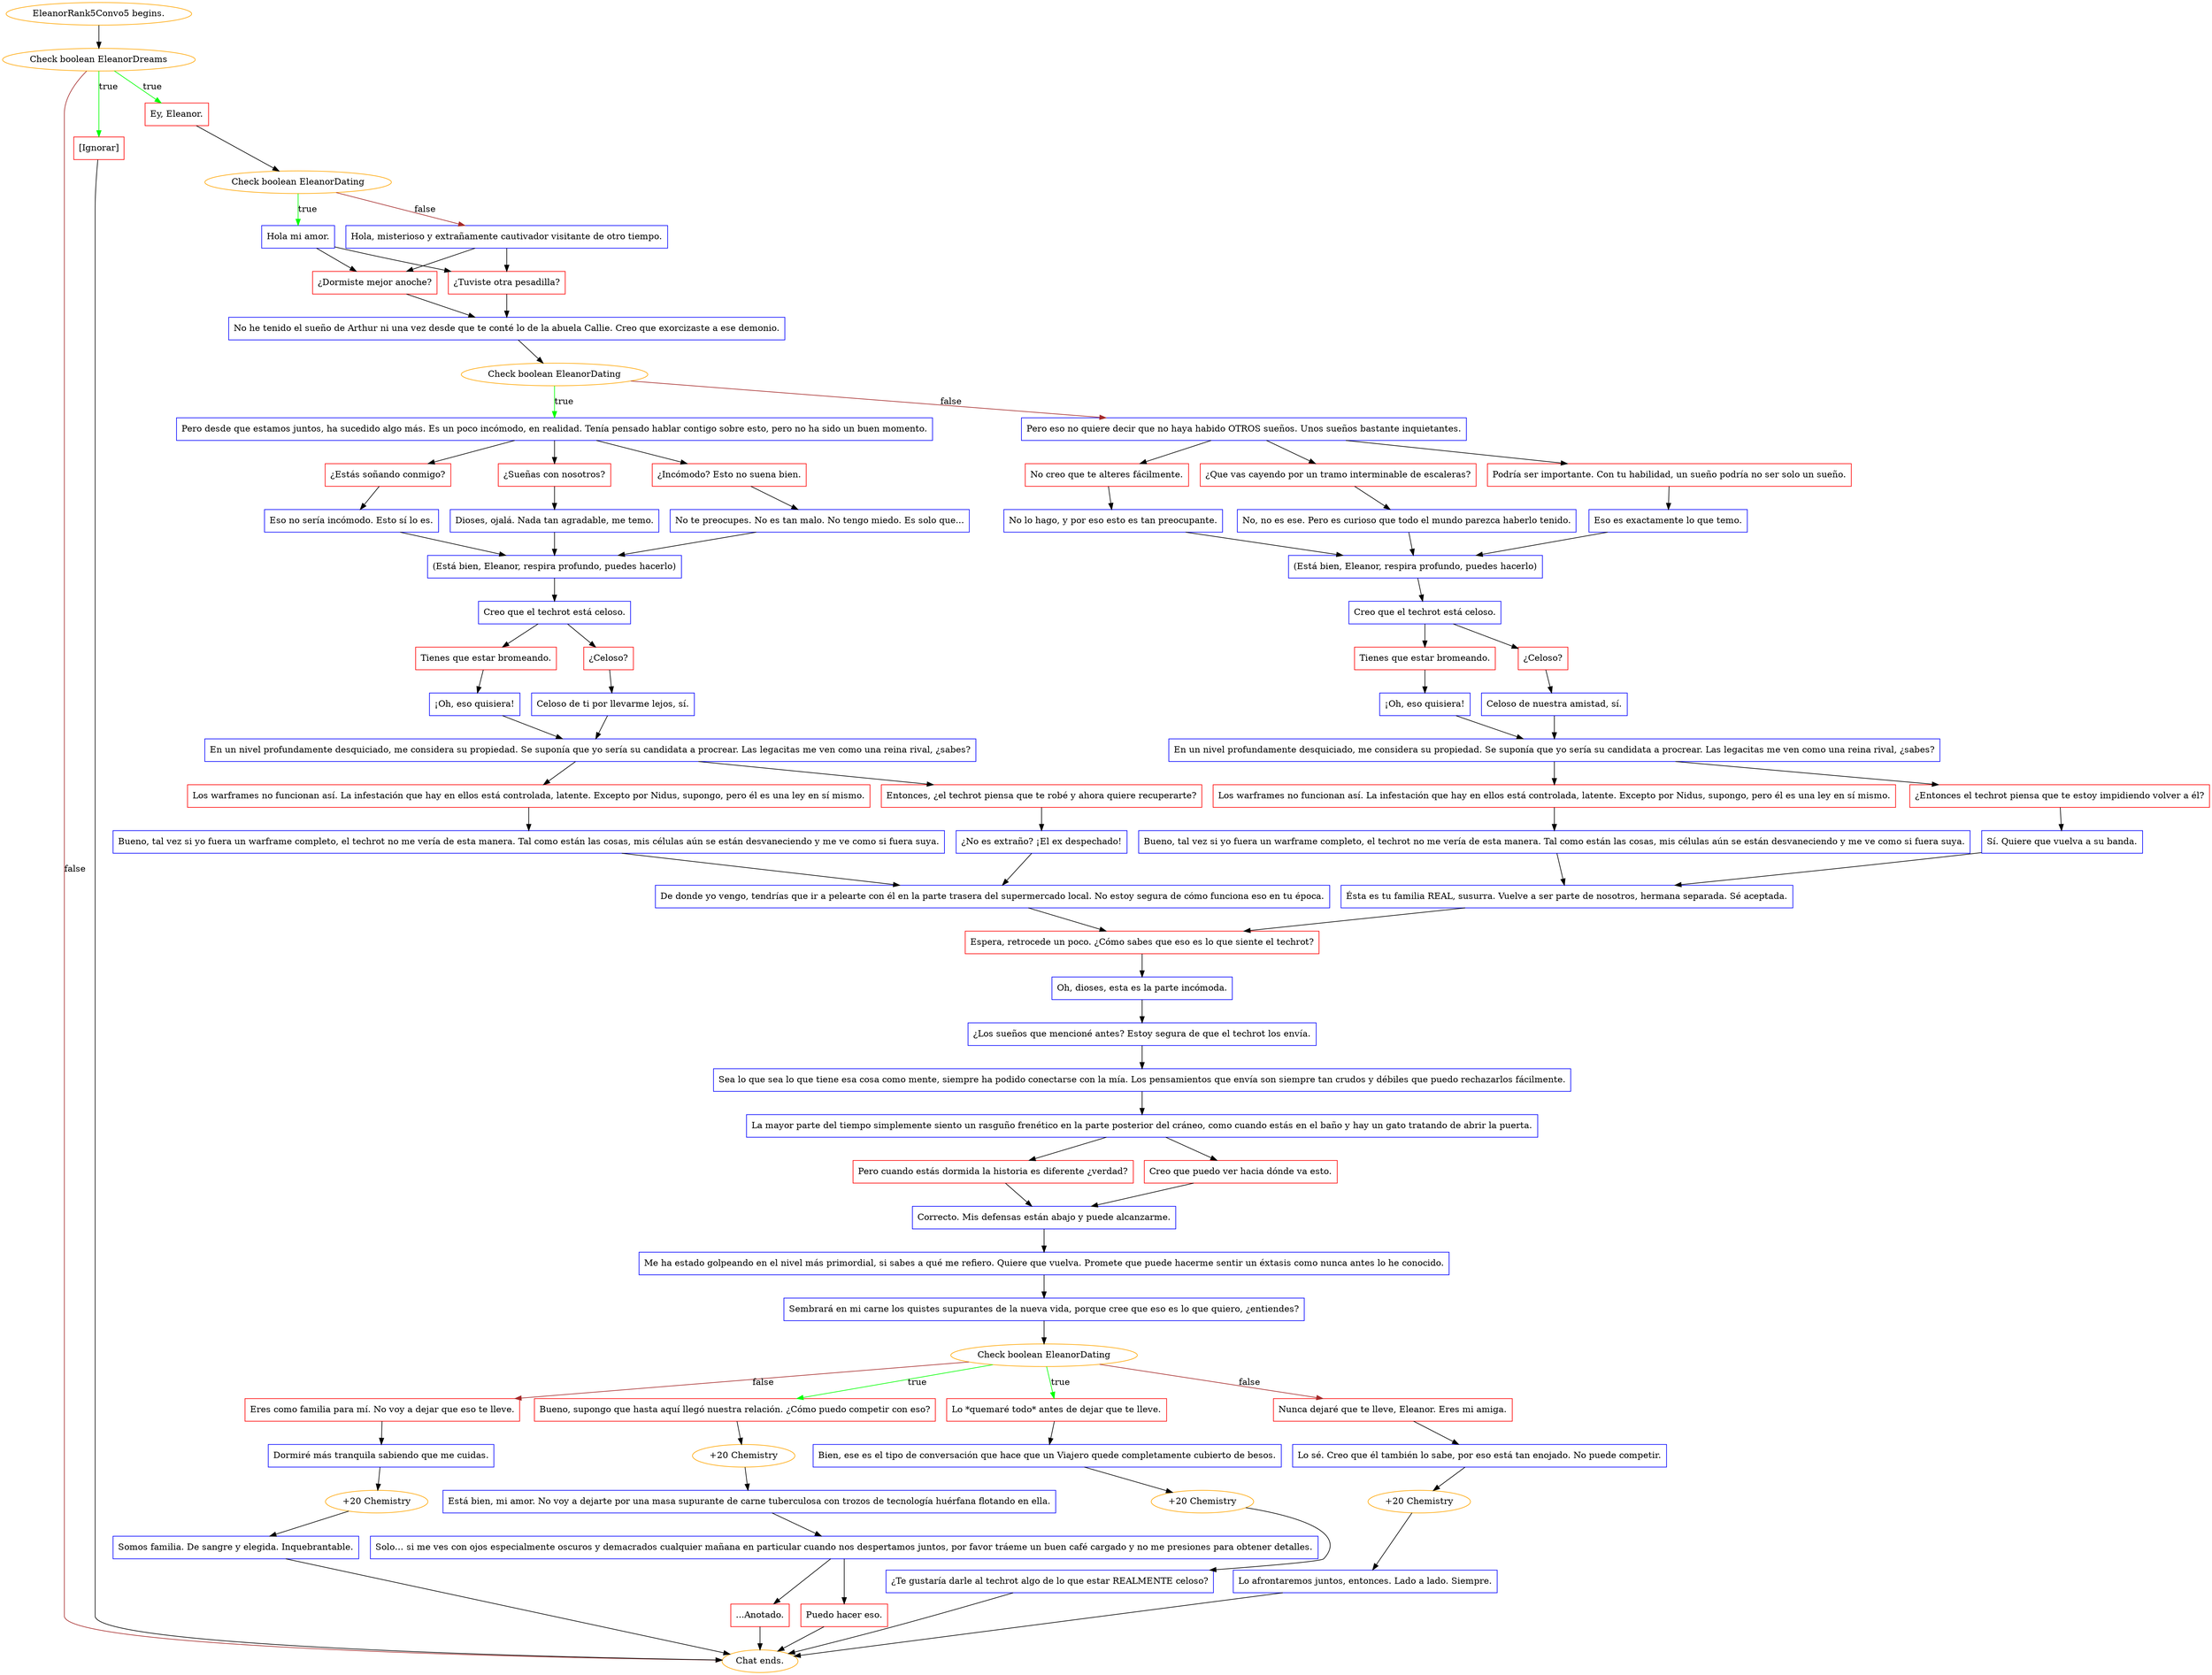 digraph {
	"EleanorRank5Convo5 begins." [color=orange];
		"EleanorRank5Convo5 begins." -> j3707553055;
	j3707553055 [label="Check boolean EleanorDreams",color=orange];
		j3707553055 -> j3445484418 [label=true,color=green];
		j3707553055 -> j984287941 [label=true,color=green];
		j3707553055 -> "Chat ends." [label=false,color=brown];
	j3445484418 [label="Ey, Eleanor.",shape=box,color=red];
		j3445484418 -> j2963047803;
	j984287941 [label="[Ignorar]",shape=box,color=red];
		j984287941 -> "Chat ends.";
	"Chat ends." [color=orange];
	j2963047803 [label="Check boolean EleanorDating",color=orange];
		j2963047803 -> j3694420874 [label=true,color=green];
		j2963047803 -> j757407256 [label=false,color=brown];
	j3694420874 [label="Hola mi amor.",shape=box,color=blue];
		j3694420874 -> j2279974856;
		j3694420874 -> j3390564185;
	j757407256 [label="Hola, misterioso y extrañamente cautivador visitante de otro tiempo.",shape=box,color=blue];
		j757407256 -> j2279974856;
		j757407256 -> j3390564185;
	j2279974856 [label="¿Dormiste mejor anoche?",shape=box,color=red];
		j2279974856 -> j2756022613;
	j3390564185 [label="¿Tuviste otra pesadilla?",shape=box,color=red];
		j3390564185 -> j2756022613;
	j2756022613 [label="No he tenido el sueño de Arthur ni una vez desde que te conté lo de la abuela Callie. Creo que exorcizaste a ese demonio.",shape=box,color=blue];
		j2756022613 -> j2437281582;
	j2437281582 [label="Check boolean EleanorDating",color=orange];
		j2437281582 -> j3751421018 [label=true,color=green];
		j2437281582 -> j1027105180 [label=false,color=brown];
	j3751421018 [label="Pero desde que estamos juntos, ha sucedido algo más. Es un poco incómodo, en realidad. Tenía pensado hablar contigo sobre esto, pero no ha sido un buen momento.",shape=box,color=blue];
		j3751421018 -> j3225089730;
		j3751421018 -> j2249034552;
		j3751421018 -> j836732057;
	j1027105180 [label="Pero eso no quiere decir que no haya habido OTROS sueños. Unos sueños bastante inquietantes.",shape=box,color=blue];
		j1027105180 -> j633104059;
		j1027105180 -> j904023442;
		j1027105180 -> j3132167316;
	j3225089730 [label="¿Estás soñando conmigo?",shape=box,color=red];
		j3225089730 -> j766440299;
	j2249034552 [label="¿Sueñas con nosotros?",shape=box,color=red];
		j2249034552 -> j2258535852;
	j836732057 [label="¿Incómodo? Esto no suena bien.",shape=box,color=red];
		j836732057 -> j2710482382;
	j633104059 [label="No creo que te alteres fácilmente.",shape=box,color=red];
		j633104059 -> j2704195022;
	j904023442 [label="¿Que vas cayendo por un tramo interminable de escaleras?",shape=box,color=red];
		j904023442 -> j2597041505;
	j3132167316 [label="Podría ser importante. Con tu habilidad, un sueño podría no ser solo un sueño.",shape=box,color=red];
		j3132167316 -> j2106270561;
	j766440299 [label="Eso no sería incómodo. Esto sí lo es.",shape=box,color=blue];
		j766440299 -> j754232035;
	j2258535852 [label="Dioses, ojalá. Nada tan agradable, me temo.",shape=box,color=blue];
		j2258535852 -> j754232035;
	j2710482382 [label="No te preocupes. No es tan malo. No tengo miedo. Es solo que...",shape=box,color=blue];
		j2710482382 -> j754232035;
	j2704195022 [label="No lo hago, y por eso esto es tan preocupante.",shape=box,color=blue];
		j2704195022 -> j746033713;
	j2597041505 [label="No, no es ese. Pero es curioso que todo el mundo parezca haberlo tenido.",shape=box,color=blue];
		j2597041505 -> j746033713;
	j2106270561 [label="Eso es exactamente lo que temo.",shape=box,color=blue];
		j2106270561 -> j746033713;
	j754232035 [label="(Está bien, Eleanor, respira profundo, puedes hacerlo)",shape=box,color=blue];
		j754232035 -> j2159351298;
	j746033713 [label="(Está bien, Eleanor, respira profundo, puedes hacerlo)",shape=box,color=blue];
		j746033713 -> j3492604239;
	j2159351298 [label="Creo que el techrot está celoso.",shape=box,color=blue];
		j2159351298 -> j2663628439;
		j2159351298 -> j2925073710;
	j3492604239 [label="Creo que el techrot está celoso.",shape=box,color=blue];
		j3492604239 -> j3006228334;
		j3492604239 -> j1268807554;
	j2663628439 [label="Tienes que estar bromeando.",shape=box,color=red];
		j2663628439 -> j1579462155;
	j2925073710 [label="¿Celoso?",shape=box,color=red];
		j2925073710 -> j3171179631;
	j3006228334 [label="Tienes que estar bromeando.",shape=box,color=red];
		j3006228334 -> j3159812746;
	j1268807554 [label="¿Celoso?",shape=box,color=red];
		j1268807554 -> j1694808885;
	j1579462155 [label="¡Oh, eso quisiera!",shape=box,color=blue];
		j1579462155 -> j1501565300;
	j3171179631 [label="Celoso de ti por llevarme lejos, sí.",shape=box,color=blue];
		j3171179631 -> j1501565300;
	j3159812746 [label="¡Oh, eso quisiera!",shape=box,color=blue];
		j3159812746 -> j1957134600;
	j1694808885 [label="Celoso de nuestra amistad, sí.",shape=box,color=blue];
		j1694808885 -> j1957134600;
	j1501565300 [label="En un nivel profundamente desquiciado, me considera su propiedad. Se suponía que yo sería su candidata a procrear. Las legacitas me ven como una reina rival, ¿sabes?",shape=box,color=blue];
		j1501565300 -> j3375913915;
		j1501565300 -> j614278866;
	j1957134600 [label="En un nivel profundamente desquiciado, me considera su propiedad. Se suponía que yo sería su candidata a procrear. Las legacitas me ven como una reina rival, ¿sabes?",shape=box,color=blue];
		j1957134600 -> j3706304319;
		j1957134600 -> j2517925488;
	j3375913915 [label="Los warframes no funcionan así. La infestación que hay en ellos está controlada, latente. Excepto por Nidus, supongo, pero él es una ley en sí mismo.",shape=box,color=red];
		j3375913915 -> j3275759072;
	j614278866 [label="Entonces, ¿el techrot piensa que te robé y ahora quiere recuperarte?",shape=box,color=red];
		j614278866 -> j134388842;
	j3706304319 [label="Los warframes no funcionan así. La infestación que hay en ellos está controlada, latente. Excepto por Nidus, supongo, pero él es una ley en sí mismo.",shape=box,color=red];
		j3706304319 -> j3432473333;
	j2517925488 [label="¿Entonces el techrot piensa que te estoy impidiendo volver a él?",shape=box,color=red];
		j2517925488 -> j3017273605;
	j3275759072 [label="Bueno, tal vez si yo fuera un warframe completo, el techrot no me vería de esta manera. Tal como están las cosas, mis células aún se están desvaneciendo y me ve como si fuera suya.",shape=box,color=blue];
		j3275759072 -> j894898561;
	j134388842 [label="¿No es extraño? ¡El ex despechado!",shape=box,color=blue];
		j134388842 -> j894898561;
	j3432473333 [label="Bueno, tal vez si yo fuera un warframe completo, el techrot no me vería de esta manera. Tal como están las cosas, mis células aún se están desvaneciendo y me ve como si fuera suya.",shape=box,color=blue];
		j3432473333 -> j2474607375;
	j3017273605 [label="Sí. Quiere que vuelva a su banda.",shape=box,color=blue];
		j3017273605 -> j2474607375;
	j894898561 [label="De donde yo vengo, tendrías que ir a pelearte con él en la parte trasera del supermercado local. No estoy segura de cómo funciona eso en tu época.",shape=box,color=blue];
		j894898561 -> j3162091421;
	j2474607375 [label="Ésta es tu familia REAL, susurra. Vuelve a ser parte de nosotros, hermana separada. Sé aceptada.",shape=box,color=blue];
		j2474607375 -> j3162091421;
	j3162091421 [label="Espera, retrocede un poco. ¿Cómo sabes que eso es lo que siente el techrot?",shape=box,color=red];
		j3162091421 -> j2954356142;
	j2954356142 [label="Oh, dioses, esta es la parte incómoda.",shape=box,color=blue];
		j2954356142 -> j3536640704;
	j3536640704 [label="¿Los sueños que mencioné antes? Estoy segura de que el techrot los envía.",shape=box,color=blue];
		j3536640704 -> j3163895498;
	j3163895498 [label="Sea lo que sea lo que tiene esa cosa como mente, siempre ha podido conectarse con la mía. Los pensamientos que envía son siempre tan crudos y débiles que puedo rechazarlos fácilmente.",shape=box,color=blue];
		j3163895498 -> j2935542515;
	j2935542515 [label="La mayor parte del tiempo simplemente siento un rasguño frenético en la parte posterior del cráneo, como cuando estás en el baño y hay un gato tratando de abrir la puerta.",shape=box,color=blue];
		j2935542515 -> j4281076727;
		j2935542515 -> j1447470672;
	j4281076727 [label="Pero cuando estás dormida la historia es diferente ¿verdad?",shape=box,color=red];
		j4281076727 -> j1895279896;
	j1447470672 [label="Creo que puedo ver hacia dónde va esto.",shape=box,color=red];
		j1447470672 -> j1895279896;
	j1895279896 [label="Correcto. Mis defensas están abajo y puede alcanzarme.",shape=box,color=blue];
		j1895279896 -> j358692628;
	j358692628 [label="Me ha estado golpeando en el nivel más primordial, si sabes a qué me refiero. Quiere que vuelva. Promete que puede hacerme sentir un éxtasis como nunca antes lo he conocido.",shape=box,color=blue];
		j358692628 -> j3819376545;
	j3819376545 [label="Sembrará en mi carne los quistes supurantes de la nueva vida, porque cree que eso es lo que quiero, ¿entiendes?",shape=box,color=blue];
		j3819376545 -> j2297967962;
	j2297967962 [label="Check boolean EleanorDating",color=orange];
		j2297967962 -> j1758469077 [label=true,color=green];
		j2297967962 -> j3613391546 [label=true,color=green];
		j2297967962 -> j2532040773 [label=false,color=brown];
		j2297967962 -> j347948298 [label=false,color=brown];
	j1758469077 [label="Bueno, supongo que hasta aquí llegó nuestra relación. ¿Cómo puedo competir con eso?",shape=box,color=red];
		j1758469077 -> j3672371154;
	j3613391546 [label="Lo *quemaré todo* antes de dejar que te lleve.",shape=box,color=red];
		j3613391546 -> j3508632940;
	j2532040773 [label="Nunca dejaré que te lleve, Eleanor. Eres mi amiga.",shape=box,color=red];
		j2532040773 -> j27097969;
	j347948298 [label="Eres como familia para mí. No voy a dejar que eso te lleve.",shape=box,color=red];
		j347948298 -> j400887012;
	j3672371154 [label="+20 Chemistry",color=orange];
		j3672371154 -> j3380210098;
	j3508632940 [label="Bien, ese es el tipo de conversación que hace que un Viajero quede completamente cubierto de besos.",shape=box,color=blue];
		j3508632940 -> j3051564898;
	j27097969 [label="Lo sé. Creo que él también lo sabe, por eso está tan enojado. No puede competir.",shape=box,color=blue];
		j27097969 -> j378157730;
	j400887012 [label="Dormiré más tranquila sabiendo que me cuidas.",shape=box,color=blue];
		j400887012 -> j3299943182;
	j3380210098 [label="Está bien, mi amor. No voy a dejarte por una masa supurante de carne tuberculosa con trozos de tecnología huérfana flotando en ella.",shape=box,color=blue];
		j3380210098 -> j2301751477;
	j3051564898 [label="+20 Chemistry",color=orange];
		j3051564898 -> j4218365623;
	j378157730 [label="+20 Chemistry",color=orange];
		j378157730 -> j1469095208;
	j3299943182 [label="+20 Chemistry",color=orange];
		j3299943182 -> j2319584660;
	j2301751477 [label="Solo… si me ves con ojos especialmente oscuros y demacrados cualquier mañana en particular cuando nos despertamos juntos, por favor tráeme un buen café cargado y no me presiones para obtener detalles.",shape=box,color=blue];
		j2301751477 -> j1429787626;
		j2301751477 -> j356061842;
	j4218365623 [label="¿Te gustaría darle al techrot algo de lo que estar REALMENTE celoso?",shape=box,color=blue];
		j4218365623 -> "Chat ends.";
	j1469095208 [label="Lo afrontaremos juntos, entonces. Lado a lado. Siempre.",shape=box,color=blue];
		j1469095208 -> "Chat ends.";
	j2319584660 [label="Somos familia. De sangre y elegida. Inquebrantable.",shape=box,color=blue];
		j2319584660 -> "Chat ends.";
	j1429787626 [label="Puedo hacer eso.",shape=box,color=red];
		j1429787626 -> "Chat ends.";
	j356061842 [label="...Anotado.",shape=box,color=red];
		j356061842 -> "Chat ends.";
}